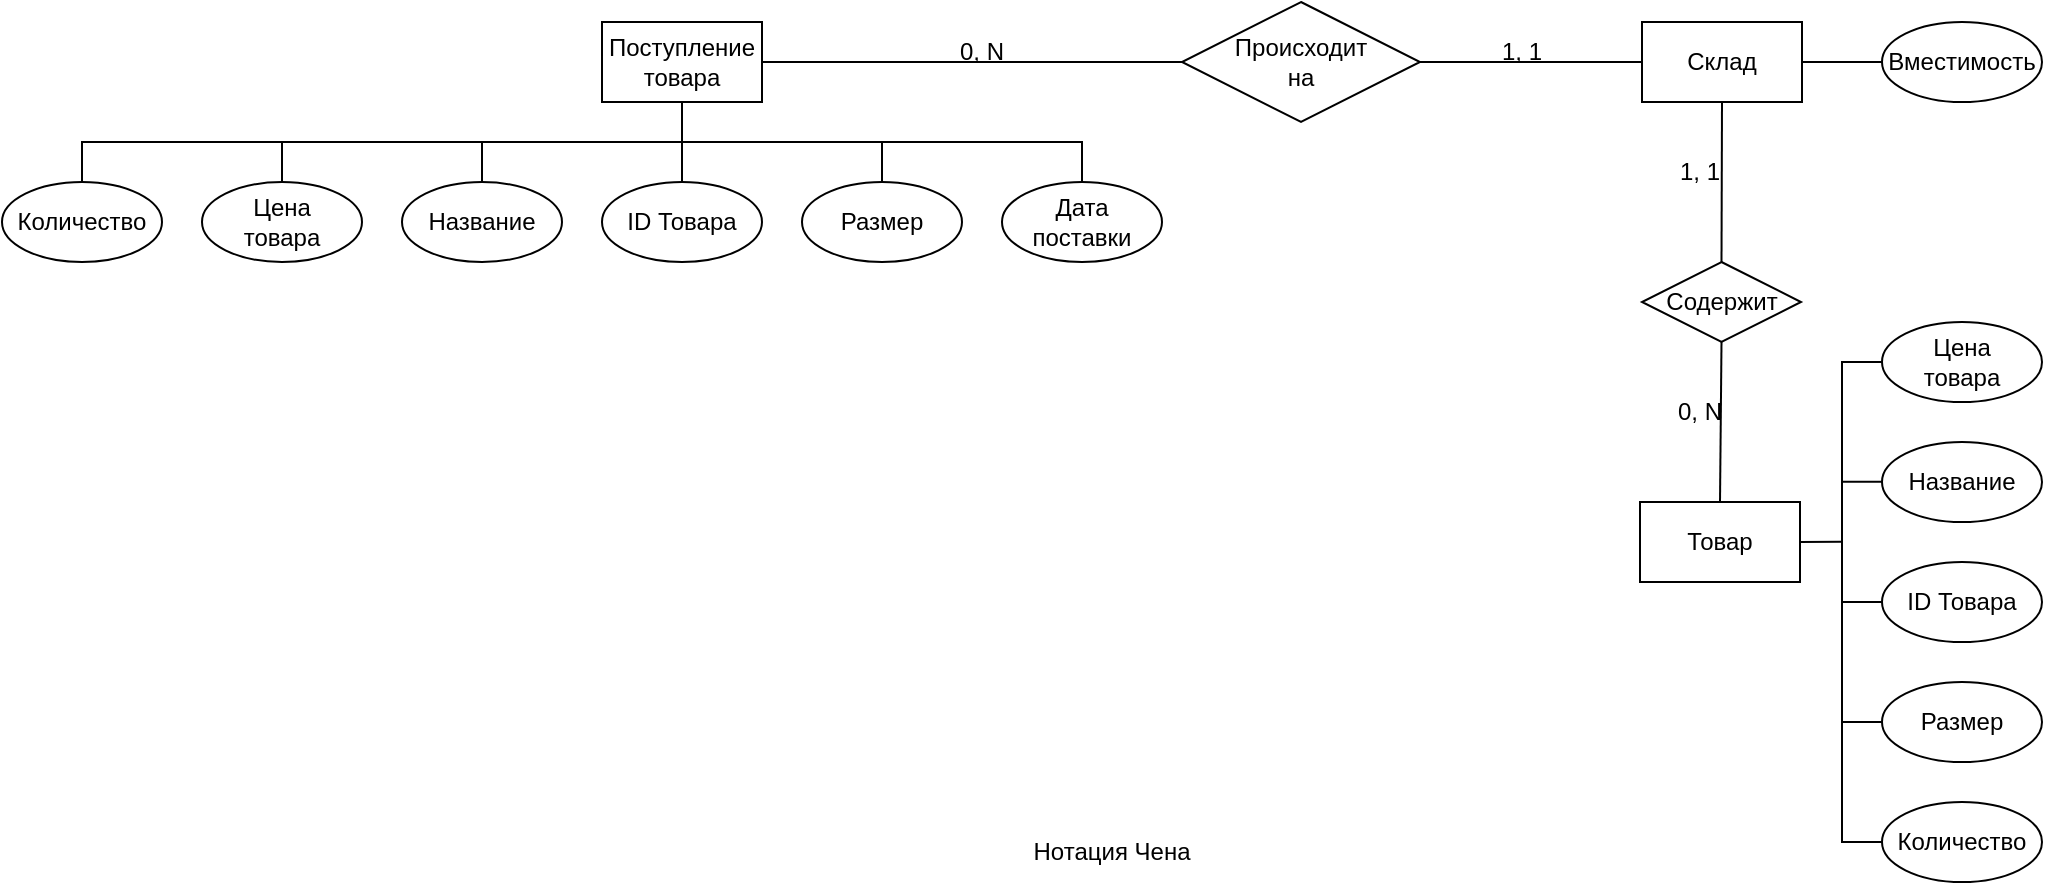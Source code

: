 <mxfile version="22.0.6" type="github">
  <diagram name="Страница — 1" id="OJRPwjM_ZqPg-A0EtJ_c">
    <mxGraphModel dx="2442" dy="871" grid="1" gridSize="10" guides="1" tooltips="1" connect="1" arrows="1" fold="1" page="1" pageScale="1" pageWidth="827" pageHeight="1169" math="0" shadow="0">
      <root>
        <mxCell id="0" />
        <mxCell id="1" parent="0" />
        <mxCell id="lmwGwVgSYtUwSOaW4amL-1" value="Товар" style="rounded=0;whiteSpace=wrap;html=1;" parent="1" vertex="1">
          <mxGeometry x="799" y="680" width="80" height="40" as="geometry" />
        </mxCell>
        <mxCell id="lmwGwVgSYtUwSOaW4amL-2" value="Склад" style="rounded=0;whiteSpace=wrap;html=1;" parent="1" vertex="1">
          <mxGeometry x="800" y="440" width="80" height="40" as="geometry" />
        </mxCell>
        <mxCell id="lmwGwVgSYtUwSOaW4amL-3" value="Поступление товара" style="rounded=0;whiteSpace=wrap;html=1;" parent="1" vertex="1">
          <mxGeometry x="280" y="440" width="80" height="40" as="geometry" />
        </mxCell>
        <mxCell id="lmwGwVgSYtUwSOaW4amL-13" value="Название" style="ellipse;whiteSpace=wrap;html=1;" parent="1" vertex="1">
          <mxGeometry x="180" y="520" width="80" height="40" as="geometry" />
        </mxCell>
        <mxCell id="lmwGwVgSYtUwSOaW4amL-14" value="ID Товара" style="ellipse;whiteSpace=wrap;html=1;" parent="1" vertex="1">
          <mxGeometry x="280" y="520" width="80" height="40" as="geometry" />
        </mxCell>
        <mxCell id="lmwGwVgSYtUwSOaW4amL-15" value="Размер" style="ellipse;whiteSpace=wrap;html=1;" parent="1" vertex="1">
          <mxGeometry x="380" y="520" width="80" height="40" as="geometry" />
        </mxCell>
        <mxCell id="lmwGwVgSYtUwSOaW4amL-17" value="Происходит&lt;br&gt;на" style="rhombus;whiteSpace=wrap;html=1;" parent="1" vertex="1">
          <mxGeometry x="570" y="430" width="119" height="60" as="geometry" />
        </mxCell>
        <mxCell id="lmwGwVgSYtUwSOaW4amL-18" value="" style="endArrow=none;html=1;rounded=0;exitX=1;exitY=0.5;exitDx=0;exitDy=0;entryX=0;entryY=0.5;entryDx=0;entryDy=0;" parent="1" source="lmwGwVgSYtUwSOaW4amL-3" target="lmwGwVgSYtUwSOaW4amL-17" edge="1">
          <mxGeometry width="50" height="50" relative="1" as="geometry">
            <mxPoint x="430" y="420" as="sourcePoint" />
            <mxPoint x="480" y="370" as="targetPoint" />
          </mxGeometry>
        </mxCell>
        <mxCell id="lmwGwVgSYtUwSOaW4amL-19" value="" style="endArrow=none;html=1;rounded=0;exitX=0;exitY=0.5;exitDx=0;exitDy=0;entryX=1;entryY=0.5;entryDx=0;entryDy=0;" parent="1" source="lmwGwVgSYtUwSOaW4amL-2" target="lmwGwVgSYtUwSOaW4amL-17" edge="1">
          <mxGeometry width="50" height="50" relative="1" as="geometry">
            <mxPoint x="499" y="470" as="sourcePoint" />
            <mxPoint x="580" y="470" as="targetPoint" />
          </mxGeometry>
        </mxCell>
        <mxCell id="TmKiMP27y_3XLifQWAvu-1" value="" style="endArrow=none;html=1;rounded=0;exitX=0.5;exitY=0;exitDx=0;exitDy=0;entryX=0.5;entryY=0;entryDx=0;entryDy=0;" edge="1" parent="1" source="lmwGwVgSYtUwSOaW4amL-13" target="lmwGwVgSYtUwSOaW4amL-15">
          <mxGeometry width="50" height="50" relative="1" as="geometry">
            <mxPoint x="310" y="460" as="sourcePoint" />
            <mxPoint x="360" y="410" as="targetPoint" />
            <Array as="points">
              <mxPoint x="220" y="500" />
              <mxPoint x="420" y="500" />
            </Array>
          </mxGeometry>
        </mxCell>
        <mxCell id="TmKiMP27y_3XLifQWAvu-2" value="" style="endArrow=none;html=1;rounded=0;exitX=0.5;exitY=0;exitDx=0;exitDy=0;entryX=0.5;entryY=1;entryDx=0;entryDy=0;" edge="1" parent="1" source="lmwGwVgSYtUwSOaW4amL-14" target="lmwGwVgSYtUwSOaW4amL-3">
          <mxGeometry width="50" height="50" relative="1" as="geometry">
            <mxPoint x="290" y="520" as="sourcePoint" />
            <mxPoint x="340" y="470" as="targetPoint" />
          </mxGeometry>
        </mxCell>
        <mxCell id="TmKiMP27y_3XLifQWAvu-3" value="Дата поставки" style="ellipse;whiteSpace=wrap;html=1;" vertex="1" parent="1">
          <mxGeometry x="480" y="520" width="80" height="40" as="geometry" />
        </mxCell>
        <mxCell id="TmKiMP27y_3XLifQWAvu-4" value="" style="endArrow=none;html=1;rounded=0;entryX=0.5;entryY=0;entryDx=0;entryDy=0;" edge="1" parent="1" target="TmKiMP27y_3XLifQWAvu-3">
          <mxGeometry width="50" height="50" relative="1" as="geometry">
            <mxPoint x="420" y="500" as="sourcePoint" />
            <mxPoint x="360" y="480" as="targetPoint" />
            <Array as="points">
              <mxPoint x="520" y="500" />
            </Array>
          </mxGeometry>
        </mxCell>
        <mxCell id="TmKiMP27y_3XLifQWAvu-6" value="Содержит" style="rhombus;whiteSpace=wrap;html=1;" vertex="1" parent="1">
          <mxGeometry x="800" y="560" width="79.5" height="40" as="geometry" />
        </mxCell>
        <mxCell id="TmKiMP27y_3XLifQWAvu-7" value="" style="endArrow=none;html=1;rounded=0;entryX=0.5;entryY=1;entryDx=0;entryDy=0;exitX=0.5;exitY=0;exitDx=0;exitDy=0;" edge="1" parent="1" source="TmKiMP27y_3XLifQWAvu-6" target="lmwGwVgSYtUwSOaW4amL-2">
          <mxGeometry width="50" height="50" relative="1" as="geometry">
            <mxPoint x="610" y="560" as="sourcePoint" />
            <mxPoint x="660" y="510" as="targetPoint" />
          </mxGeometry>
        </mxCell>
        <mxCell id="TmKiMP27y_3XLifQWAvu-8" value="" style="endArrow=none;html=1;rounded=0;entryX=0.5;entryY=1;entryDx=0;entryDy=0;exitX=0.5;exitY=0;exitDx=0;exitDy=0;" edge="1" parent="1" source="lmwGwVgSYtUwSOaW4amL-1" target="TmKiMP27y_3XLifQWAvu-6">
          <mxGeometry width="50" height="50" relative="1" as="geometry">
            <mxPoint x="850" y="570" as="sourcePoint" />
            <mxPoint x="850" y="490" as="targetPoint" />
          </mxGeometry>
        </mxCell>
        <mxCell id="TmKiMP27y_3XLifQWAvu-9" value="Цена&lt;br&gt;товара" style="ellipse;whiteSpace=wrap;html=1;" vertex="1" parent="1">
          <mxGeometry x="80" y="520" width="80" height="40" as="geometry" />
        </mxCell>
        <mxCell id="TmKiMP27y_3XLifQWAvu-10" value="" style="endArrow=none;html=1;rounded=0;exitX=0.5;exitY=0;exitDx=0;exitDy=0;" edge="1" parent="1" source="TmKiMP27y_3XLifQWAvu-9">
          <mxGeometry width="50" height="50" relative="1" as="geometry">
            <mxPoint x="320" y="540" as="sourcePoint" />
            <mxPoint x="220" y="500" as="targetPoint" />
            <Array as="points">
              <mxPoint x="120" y="500" />
            </Array>
          </mxGeometry>
        </mxCell>
        <mxCell id="TmKiMP27y_3XLifQWAvu-11" value="Вместимость" style="ellipse;whiteSpace=wrap;html=1;" vertex="1" parent="1">
          <mxGeometry x="920" y="440" width="80" height="40" as="geometry" />
        </mxCell>
        <mxCell id="TmKiMP27y_3XLifQWAvu-12" value="" style="endArrow=none;html=1;rounded=0;entryX=0;entryY=0.5;entryDx=0;entryDy=0;exitX=1;exitY=0.5;exitDx=0;exitDy=0;" edge="1" parent="1" source="lmwGwVgSYtUwSOaW4amL-2" target="TmKiMP27y_3XLifQWAvu-11">
          <mxGeometry width="50" height="50" relative="1" as="geometry">
            <mxPoint x="680" y="560" as="sourcePoint" />
            <mxPoint x="730" y="510" as="targetPoint" />
          </mxGeometry>
        </mxCell>
        <mxCell id="TmKiMP27y_3XLifQWAvu-13" value="Название" style="ellipse;whiteSpace=wrap;html=1;" vertex="1" parent="1">
          <mxGeometry x="920" y="650" width="80" height="40" as="geometry" />
        </mxCell>
        <mxCell id="TmKiMP27y_3XLifQWAvu-14" value="ID Товара" style="ellipse;whiteSpace=wrap;html=1;" vertex="1" parent="1">
          <mxGeometry x="920" y="710" width="80" height="40" as="geometry" />
        </mxCell>
        <mxCell id="TmKiMP27y_3XLifQWAvu-15" value="Размер" style="ellipse;whiteSpace=wrap;html=1;" vertex="1" parent="1">
          <mxGeometry x="920" y="770" width="80" height="40" as="geometry" />
        </mxCell>
        <mxCell id="TmKiMP27y_3XLifQWAvu-16" value="Цена&lt;br&gt;товара" style="ellipse;whiteSpace=wrap;html=1;" vertex="1" parent="1">
          <mxGeometry x="920" y="590" width="80" height="40" as="geometry" />
        </mxCell>
        <mxCell id="TmKiMP27y_3XLifQWAvu-17" value="" style="endArrow=none;html=1;rounded=0;entryX=0;entryY=0.5;entryDx=0;entryDy=0;exitX=0;exitY=0.5;exitDx=0;exitDy=0;" edge="1" parent="1" source="TmKiMP27y_3XLifQWAvu-15" target="TmKiMP27y_3XLifQWAvu-16">
          <mxGeometry width="50" height="50" relative="1" as="geometry">
            <mxPoint x="570" y="710" as="sourcePoint" />
            <mxPoint x="620" y="660" as="targetPoint" />
            <Array as="points">
              <mxPoint x="900" y="790" />
              <mxPoint x="900" y="610" />
            </Array>
          </mxGeometry>
        </mxCell>
        <mxCell id="TmKiMP27y_3XLifQWAvu-18" value="" style="endArrow=none;html=1;rounded=0;exitX=0;exitY=0.5;exitDx=0;exitDy=0;" edge="1" parent="1" source="TmKiMP27y_3XLifQWAvu-14">
          <mxGeometry width="50" height="50" relative="1" as="geometry">
            <mxPoint x="790" y="740" as="sourcePoint" />
            <mxPoint x="900" y="730" as="targetPoint" />
          </mxGeometry>
        </mxCell>
        <mxCell id="TmKiMP27y_3XLifQWAvu-19" value="" style="endArrow=none;html=1;rounded=0;exitX=0;exitY=0.5;exitDx=0;exitDy=0;" edge="1" parent="1">
          <mxGeometry width="50" height="50" relative="1" as="geometry">
            <mxPoint x="920" y="669.82" as="sourcePoint" />
            <mxPoint x="900" y="669.82" as="targetPoint" />
          </mxGeometry>
        </mxCell>
        <mxCell id="TmKiMP27y_3XLifQWAvu-20" value="" style="endArrow=none;html=1;rounded=0;exitX=0;exitY=0.5;exitDx=0;exitDy=0;entryX=1;entryY=0.5;entryDx=0;entryDy=0;" edge="1" parent="1" target="lmwGwVgSYtUwSOaW4amL-1">
          <mxGeometry width="50" height="50" relative="1" as="geometry">
            <mxPoint x="900" y="699.82" as="sourcePoint" />
            <mxPoint x="880" y="699.82" as="targetPoint" />
          </mxGeometry>
        </mxCell>
        <mxCell id="TmKiMP27y_3XLifQWAvu-21" value="1, 1" style="text;html=1;strokeColor=none;fillColor=none;align=center;verticalAlign=middle;whiteSpace=wrap;rounded=0;" vertex="1" parent="1">
          <mxGeometry x="710" y="440" width="60" height="30" as="geometry" />
        </mxCell>
        <mxCell id="TmKiMP27y_3XLifQWAvu-22" value="0, N" style="text;html=1;strokeColor=none;fillColor=none;align=center;verticalAlign=middle;whiteSpace=wrap;rounded=0;" vertex="1" parent="1">
          <mxGeometry x="440" y="440" width="60" height="30" as="geometry" />
        </mxCell>
        <mxCell id="TmKiMP27y_3XLifQWAvu-23" value="1, 1" style="text;html=1;strokeColor=none;fillColor=none;align=center;verticalAlign=middle;whiteSpace=wrap;rounded=0;" vertex="1" parent="1">
          <mxGeometry x="799" y="500" width="60" height="30" as="geometry" />
        </mxCell>
        <mxCell id="TmKiMP27y_3XLifQWAvu-24" value="0, N" style="text;html=1;strokeColor=none;fillColor=none;align=center;verticalAlign=middle;whiteSpace=wrap;rounded=0;" vertex="1" parent="1">
          <mxGeometry x="799" y="620" width="60" height="30" as="geometry" />
        </mxCell>
        <mxCell id="TmKiMP27y_3XLifQWAvu-25" value="Количество" style="ellipse;whiteSpace=wrap;html=1;" vertex="1" parent="1">
          <mxGeometry x="-20" y="520" width="80" height="40" as="geometry" />
        </mxCell>
        <mxCell id="TmKiMP27y_3XLifQWAvu-26" value="" style="endArrow=none;html=1;rounded=0;exitX=0.5;exitY=0;exitDx=0;exitDy=0;" edge="1" parent="1" source="TmKiMP27y_3XLifQWAvu-25">
          <mxGeometry width="50" height="50" relative="1" as="geometry">
            <mxPoint x="250" y="610" as="sourcePoint" />
            <mxPoint x="130" y="500" as="targetPoint" />
            <Array as="points">
              <mxPoint x="20" y="500" />
            </Array>
          </mxGeometry>
        </mxCell>
        <mxCell id="TmKiMP27y_3XLifQWAvu-27" value="Количество" style="ellipse;whiteSpace=wrap;html=1;" vertex="1" parent="1">
          <mxGeometry x="920" y="830" width="80" height="40" as="geometry" />
        </mxCell>
        <mxCell id="TmKiMP27y_3XLifQWAvu-28" value="" style="endArrow=none;html=1;rounded=0;exitX=0;exitY=0.5;exitDx=0;exitDy=0;" edge="1" parent="1" source="TmKiMP27y_3XLifQWAvu-27">
          <mxGeometry width="50" height="50" relative="1" as="geometry">
            <mxPoint x="860" y="760" as="sourcePoint" />
            <mxPoint x="900" y="780" as="targetPoint" />
            <Array as="points">
              <mxPoint x="900" y="850" />
            </Array>
          </mxGeometry>
        </mxCell>
        <mxCell id="TmKiMP27y_3XLifQWAvu-29" value="Нотация Чена" style="text;html=1;strokeColor=none;fillColor=none;align=center;verticalAlign=middle;whiteSpace=wrap;rounded=0;" vertex="1" parent="1">
          <mxGeometry x="480" y="840" width="110" height="30" as="geometry" />
        </mxCell>
      </root>
    </mxGraphModel>
  </diagram>
</mxfile>
